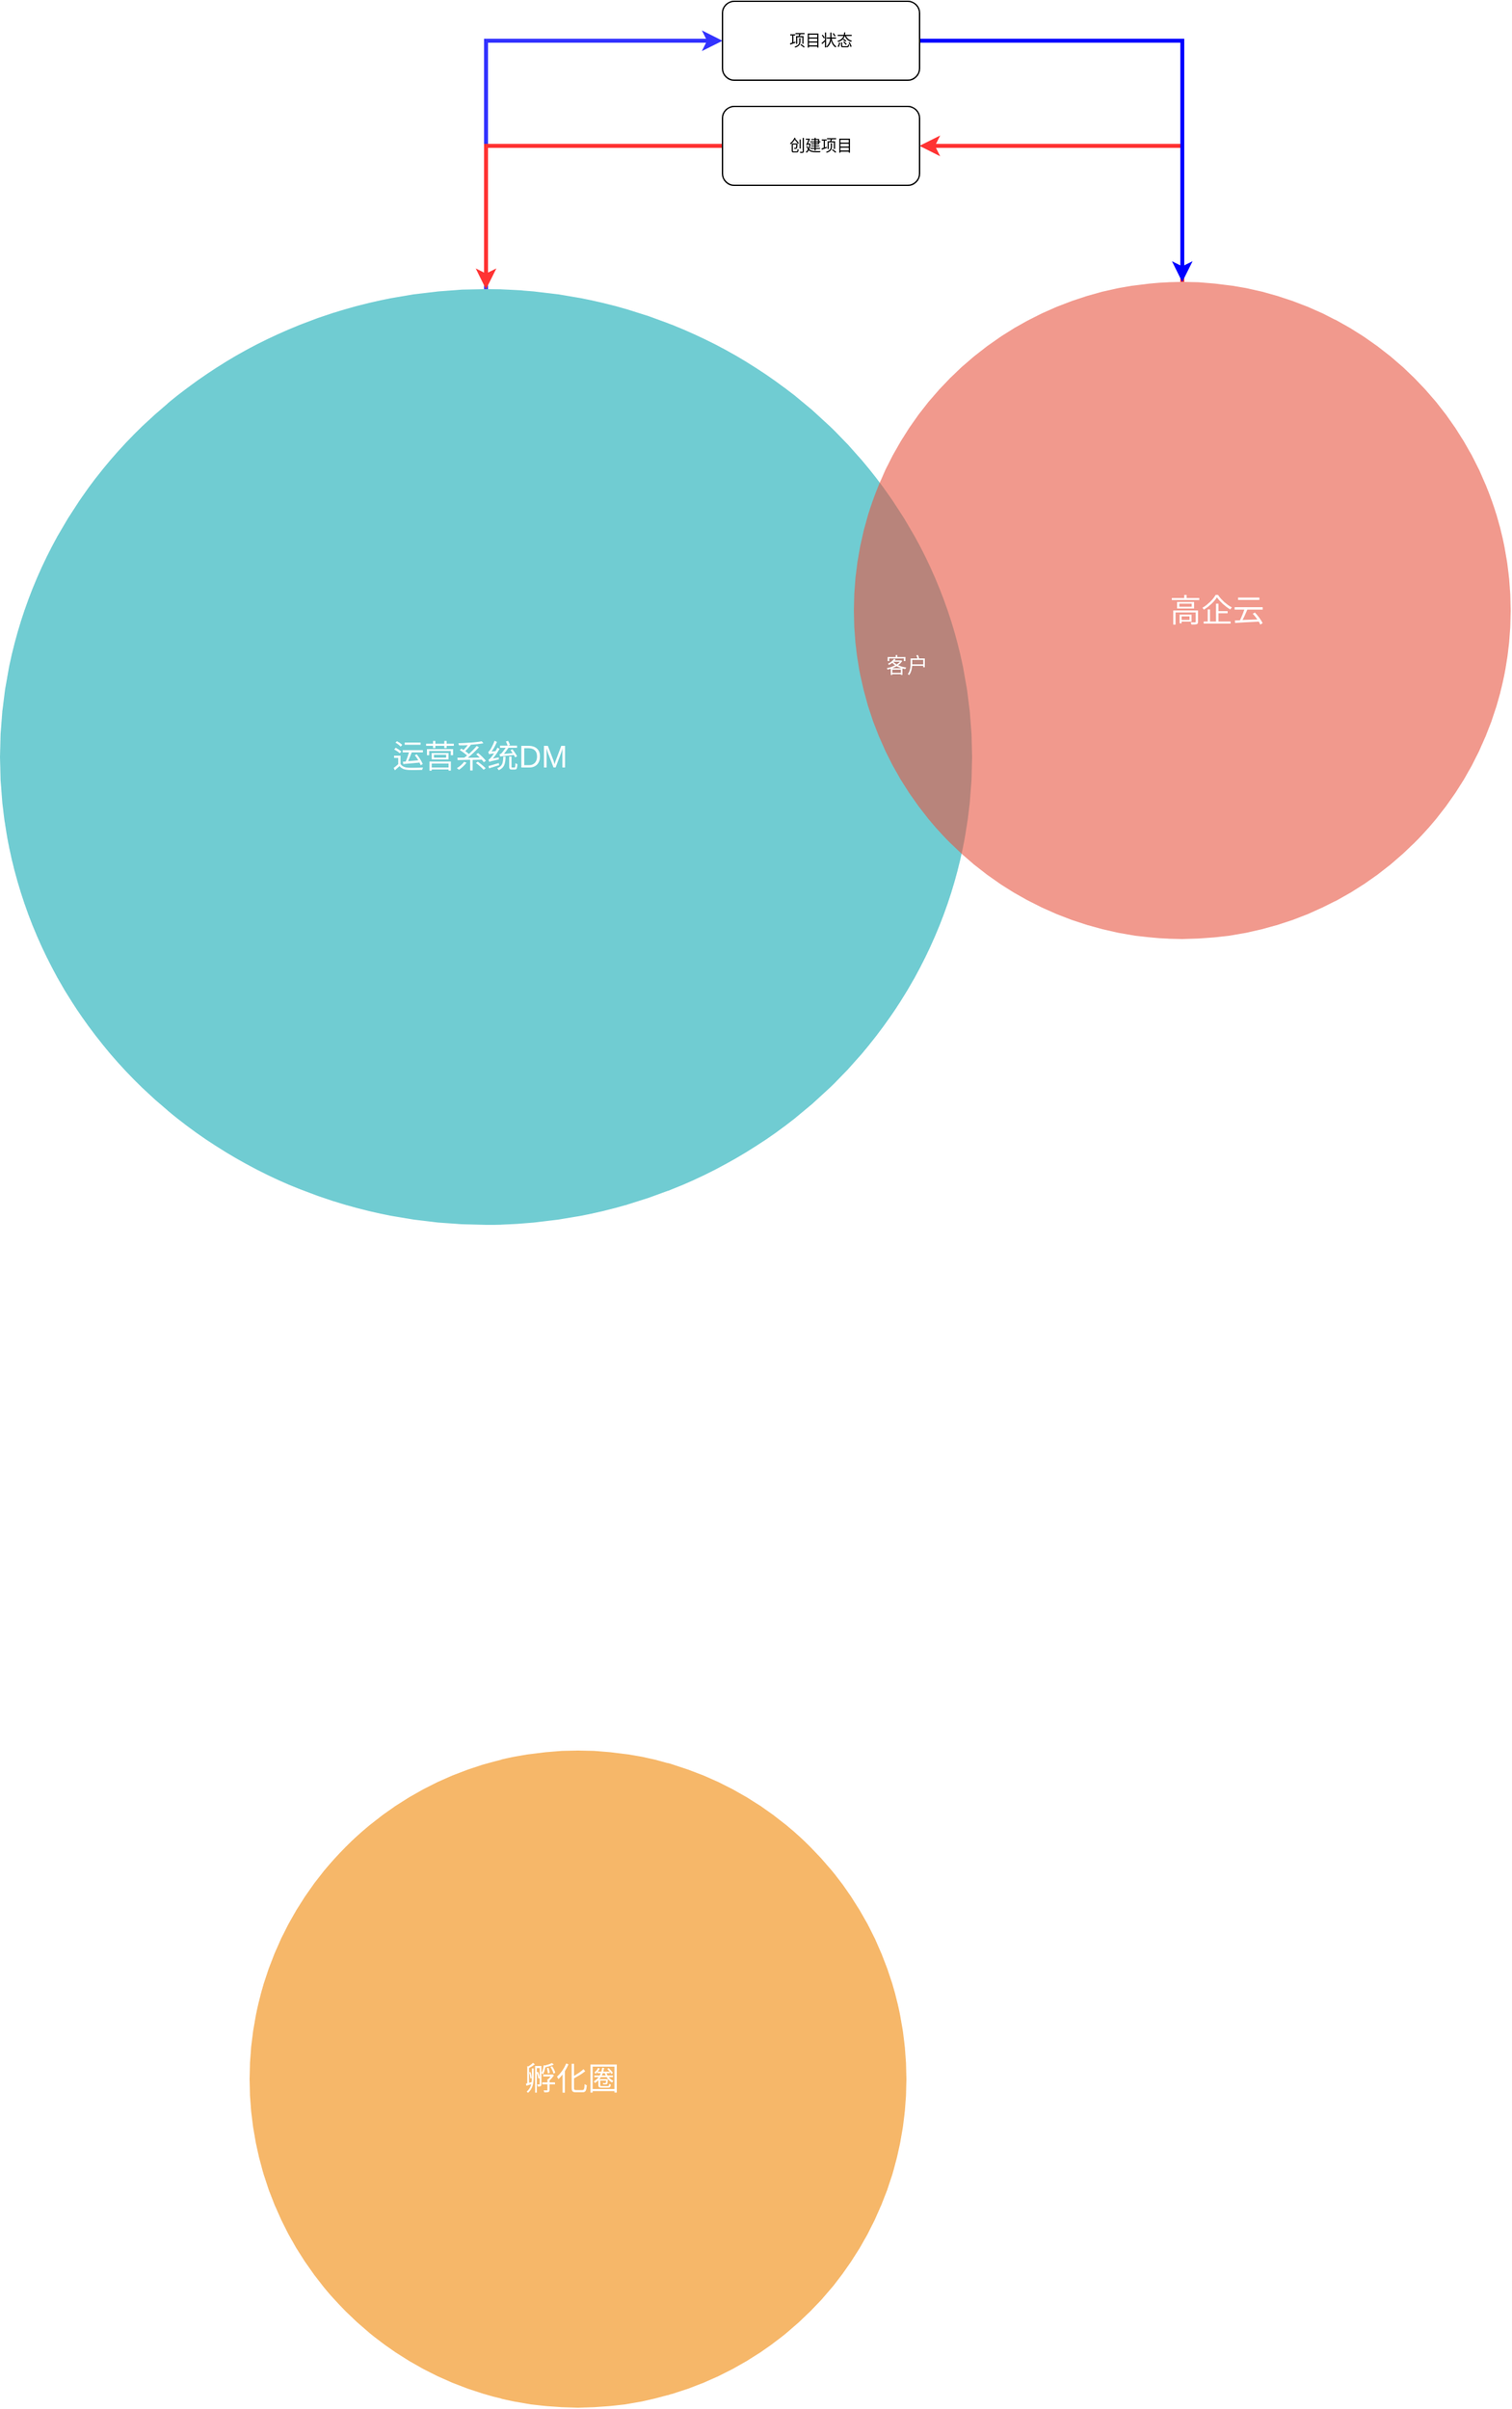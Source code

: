 <mxfile version="10.6.5" type="github"><diagram id="3228e29e-7158-1315-38df-8450db1d8a1d" name="Page-1"><mxGraphModel dx="2179" dy="1327" grid="1" gridSize="10" guides="1" tooltips="1" connect="1" arrows="1" fold="1" page="1" pageScale="1" pageWidth="1169" pageHeight="827" background="#ffffff" math="0" shadow="0"><root><mxCell id="0"/><mxCell id="1" parent="0"/><mxCell id="21531" value="" style="ellipse;fillColor=#F08705;opacity=60;strokeColor=none;html=1;fontColor=#FFFFFF;" parent="1" vertex="1"><mxGeometry x="-80" y="1081.0" width="500" height="500" as="geometry"/></mxCell><mxCell id="K_L-0eqV742R1BbK6Dzr-21541" style="edgeStyle=orthogonalEdgeStyle;rounded=0;orthogonalLoop=1;jettySize=auto;html=1;entryX=0;entryY=0.5;entryDx=0;entryDy=0;strokeColor=#3333FF;strokeWidth=3;" edge="1" parent="1" source="21532" target="K_L-0eqV742R1BbK6Dzr-21540"><mxGeometry relative="1" as="geometry"/></mxCell><mxCell id="21532" value="" style="ellipse;fillColor=#12AAB5;opacity=60;strokeColor=none;html=1;fontColor=#FFFFFF;" parent="1" vertex="1"><mxGeometry x="-270" y="-31" width="740" height="712" as="geometry"/></mxCell><mxCell id="K_L-0eqV742R1BbK6Dzr-21544" style="edgeStyle=orthogonalEdgeStyle;rounded=0;orthogonalLoop=1;jettySize=auto;html=1;entryX=1;entryY=0.5;entryDx=0;entryDy=0;strokeColor=#FF3333;strokeWidth=3;" edge="1" parent="1" source="21533" target="K_L-0eqV742R1BbK6Dzr-21543"><mxGeometry relative="1" as="geometry"/></mxCell><mxCell id="21533" value="" style="ellipse;fillColor=#e85642;opacity=60;strokeColor=none;html=1;fontColor=#FFFFFF;" parent="1" vertex="1"><mxGeometry x="380" y="-36.5" width="500" height="500" as="geometry"/></mxCell><mxCell id="21534" value="运营系统DM" style="text;fontSize=24;align=center;verticalAlign=middle;html=1;fontColor=#FFFFFF;" parent="1" vertex="1"><mxGeometry y="290" width="190" height="70" as="geometry"/></mxCell><mxCell id="21535" value="高企云" style="text;fontSize=24;align=center;verticalAlign=middle;html=1;fontColor=#FFFFFF;" parent="1" vertex="1"><mxGeometry x="560.5" y="178.5" width="190" height="70" as="geometry"/></mxCell><mxCell id="21536" value="孵化圈" style="text;fontSize=24;align=center;verticalAlign=middle;html=1;fontColor=#FFFFFF;" parent="1" vertex="1"><mxGeometry x="70" y="1296.0" width="190" height="70" as="geometry"/></mxCell><mxCell id="21537" value="客户" style="text;align=center;html=1;fontColor=#FFFFFF;fontSize=16;" parent="1" vertex="1"><mxGeometry x="400" y="238.5" width="40" height="40" as="geometry"/></mxCell><mxCell id="K_L-0eqV742R1BbK6Dzr-21542" style="edgeStyle=orthogonalEdgeStyle;rounded=0;orthogonalLoop=1;jettySize=auto;html=1;entryX=0.5;entryY=0;entryDx=0;entryDy=0;strokeColor=#0000FF;strokeWidth=3;" edge="1" parent="1" source="K_L-0eqV742R1BbK6Dzr-21540" target="21533"><mxGeometry relative="1" as="geometry"><Array as="points"><mxPoint x="630" y="-220"/></Array></mxGeometry></mxCell><mxCell id="K_L-0eqV742R1BbK6Dzr-21540" value="项目状态" style="rounded=1;whiteSpace=wrap;html=1;" vertex="1" parent="1"><mxGeometry x="280" y="-250" width="150" height="60" as="geometry"/></mxCell><mxCell id="K_L-0eqV742R1BbK6Dzr-21545" style="edgeStyle=orthogonalEdgeStyle;rounded=0;orthogonalLoop=1;jettySize=auto;html=1;entryX=0.5;entryY=0;entryDx=0;entryDy=0;exitX=0;exitY=0.5;exitDx=0;exitDy=0;strokeColor=#FF3333;strokeWidth=3;" edge="1" parent="1" source="K_L-0eqV742R1BbK6Dzr-21543" target="21532"><mxGeometry relative="1" as="geometry"/></mxCell><mxCell id="K_L-0eqV742R1BbK6Dzr-21543" value="创建项目" style="rounded=1;whiteSpace=wrap;html=1;" vertex="1" parent="1"><mxGeometry x="280" y="-170" width="150" height="60" as="geometry"/></mxCell></root></mxGraphModel></diagram></mxfile>